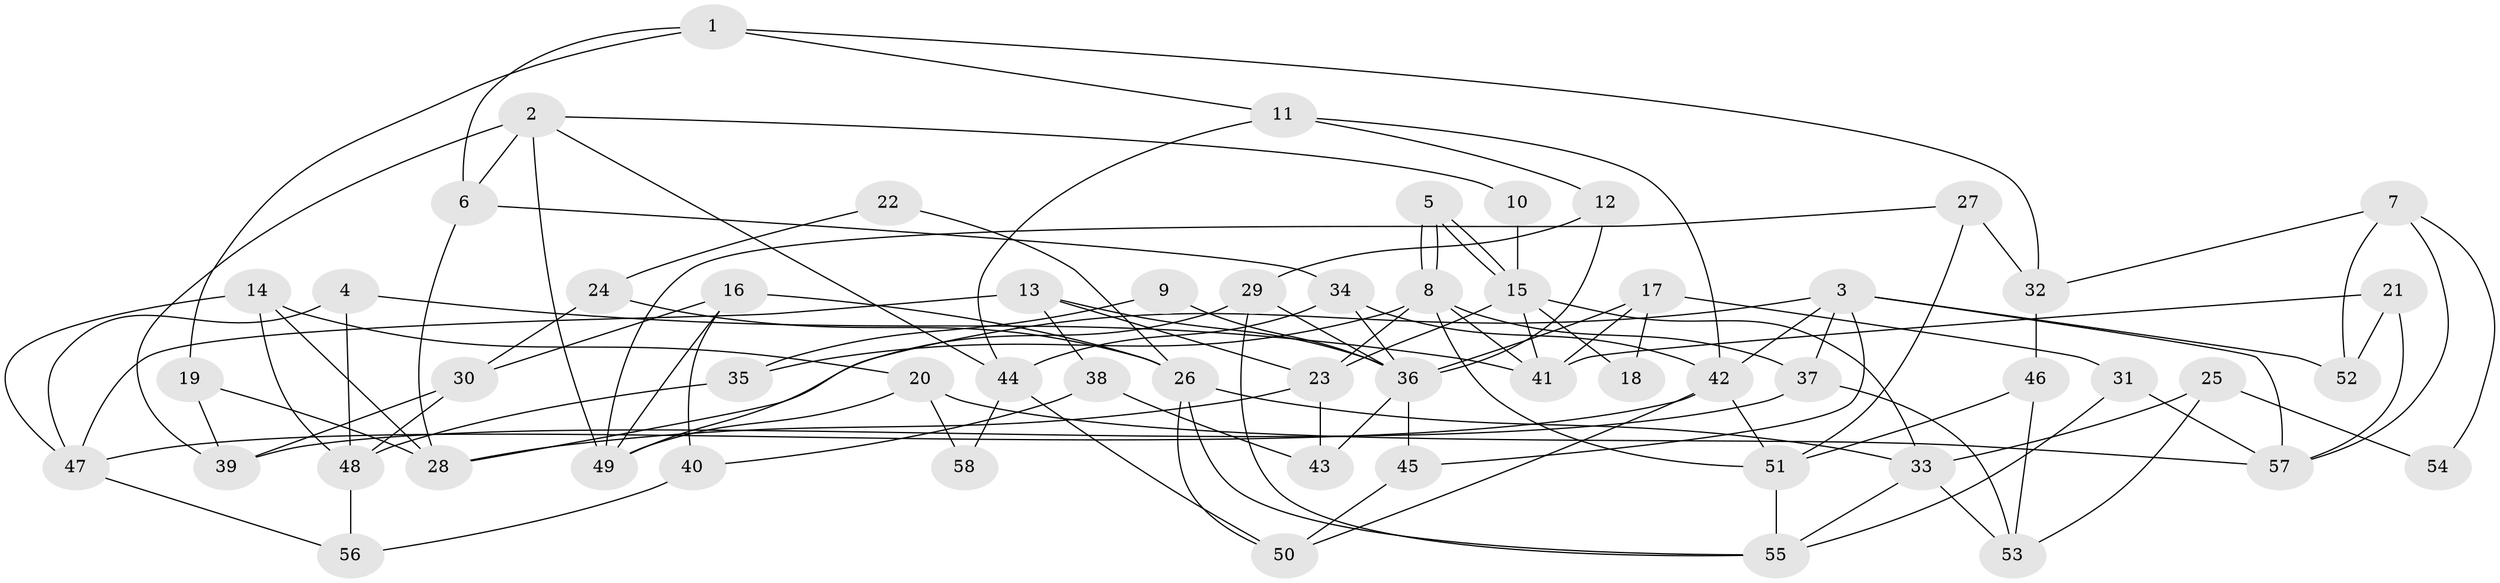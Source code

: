 // coarse degree distribution, {5: 0.20588235294117646, 7: 0.11764705882352941, 9: 0.029411764705882353, 6: 0.11764705882352941, 3: 0.11764705882352941, 4: 0.23529411764705882, 10: 0.029411764705882353, 8: 0.058823529411764705, 2: 0.08823529411764706}
// Generated by graph-tools (version 1.1) at 2025/23/03/03/25 07:23:56]
// undirected, 58 vertices, 116 edges
graph export_dot {
graph [start="1"]
  node [color=gray90,style=filled];
  1;
  2;
  3;
  4;
  5;
  6;
  7;
  8;
  9;
  10;
  11;
  12;
  13;
  14;
  15;
  16;
  17;
  18;
  19;
  20;
  21;
  22;
  23;
  24;
  25;
  26;
  27;
  28;
  29;
  30;
  31;
  32;
  33;
  34;
  35;
  36;
  37;
  38;
  39;
  40;
  41;
  42;
  43;
  44;
  45;
  46;
  47;
  48;
  49;
  50;
  51;
  52;
  53;
  54;
  55;
  56;
  57;
  58;
  1 -- 6;
  1 -- 11;
  1 -- 19;
  1 -- 32;
  2 -- 49;
  2 -- 44;
  2 -- 6;
  2 -- 10;
  2 -- 39;
  3 -- 28;
  3 -- 57;
  3 -- 37;
  3 -- 42;
  3 -- 45;
  3 -- 52;
  4 -- 47;
  4 -- 41;
  4 -- 48;
  5 -- 15;
  5 -- 15;
  5 -- 8;
  5 -- 8;
  6 -- 28;
  6 -- 34;
  7 -- 32;
  7 -- 57;
  7 -- 52;
  7 -- 54;
  8 -- 51;
  8 -- 23;
  8 -- 35;
  8 -- 37;
  8 -- 41;
  9 -- 36;
  9 -- 35;
  10 -- 15;
  11 -- 44;
  11 -- 12;
  11 -- 42;
  12 -- 36;
  12 -- 29;
  13 -- 36;
  13 -- 47;
  13 -- 23;
  13 -- 38;
  14 -- 28;
  14 -- 48;
  14 -- 20;
  14 -- 47;
  15 -- 23;
  15 -- 18;
  15 -- 33;
  15 -- 41;
  16 -- 40;
  16 -- 49;
  16 -- 26;
  16 -- 30;
  17 -- 36;
  17 -- 41;
  17 -- 18;
  17 -- 31;
  19 -- 39;
  19 -- 28;
  20 -- 57;
  20 -- 49;
  20 -- 58;
  21 -- 52;
  21 -- 41;
  21 -- 57;
  22 -- 26;
  22 -- 24;
  23 -- 28;
  23 -- 43;
  24 -- 26;
  24 -- 30;
  25 -- 53;
  25 -- 33;
  25 -- 54;
  26 -- 33;
  26 -- 50;
  26 -- 55;
  27 -- 49;
  27 -- 51;
  27 -- 32;
  29 -- 36;
  29 -- 55;
  29 -- 49;
  30 -- 39;
  30 -- 48;
  31 -- 55;
  31 -- 57;
  32 -- 46;
  33 -- 53;
  33 -- 55;
  34 -- 42;
  34 -- 36;
  34 -- 44;
  35 -- 48;
  36 -- 45;
  36 -- 43;
  37 -- 39;
  37 -- 53;
  38 -- 43;
  38 -- 40;
  40 -- 56;
  42 -- 47;
  42 -- 50;
  42 -- 51;
  44 -- 50;
  44 -- 58;
  45 -- 50;
  46 -- 51;
  46 -- 53;
  47 -- 56;
  48 -- 56;
  51 -- 55;
}
